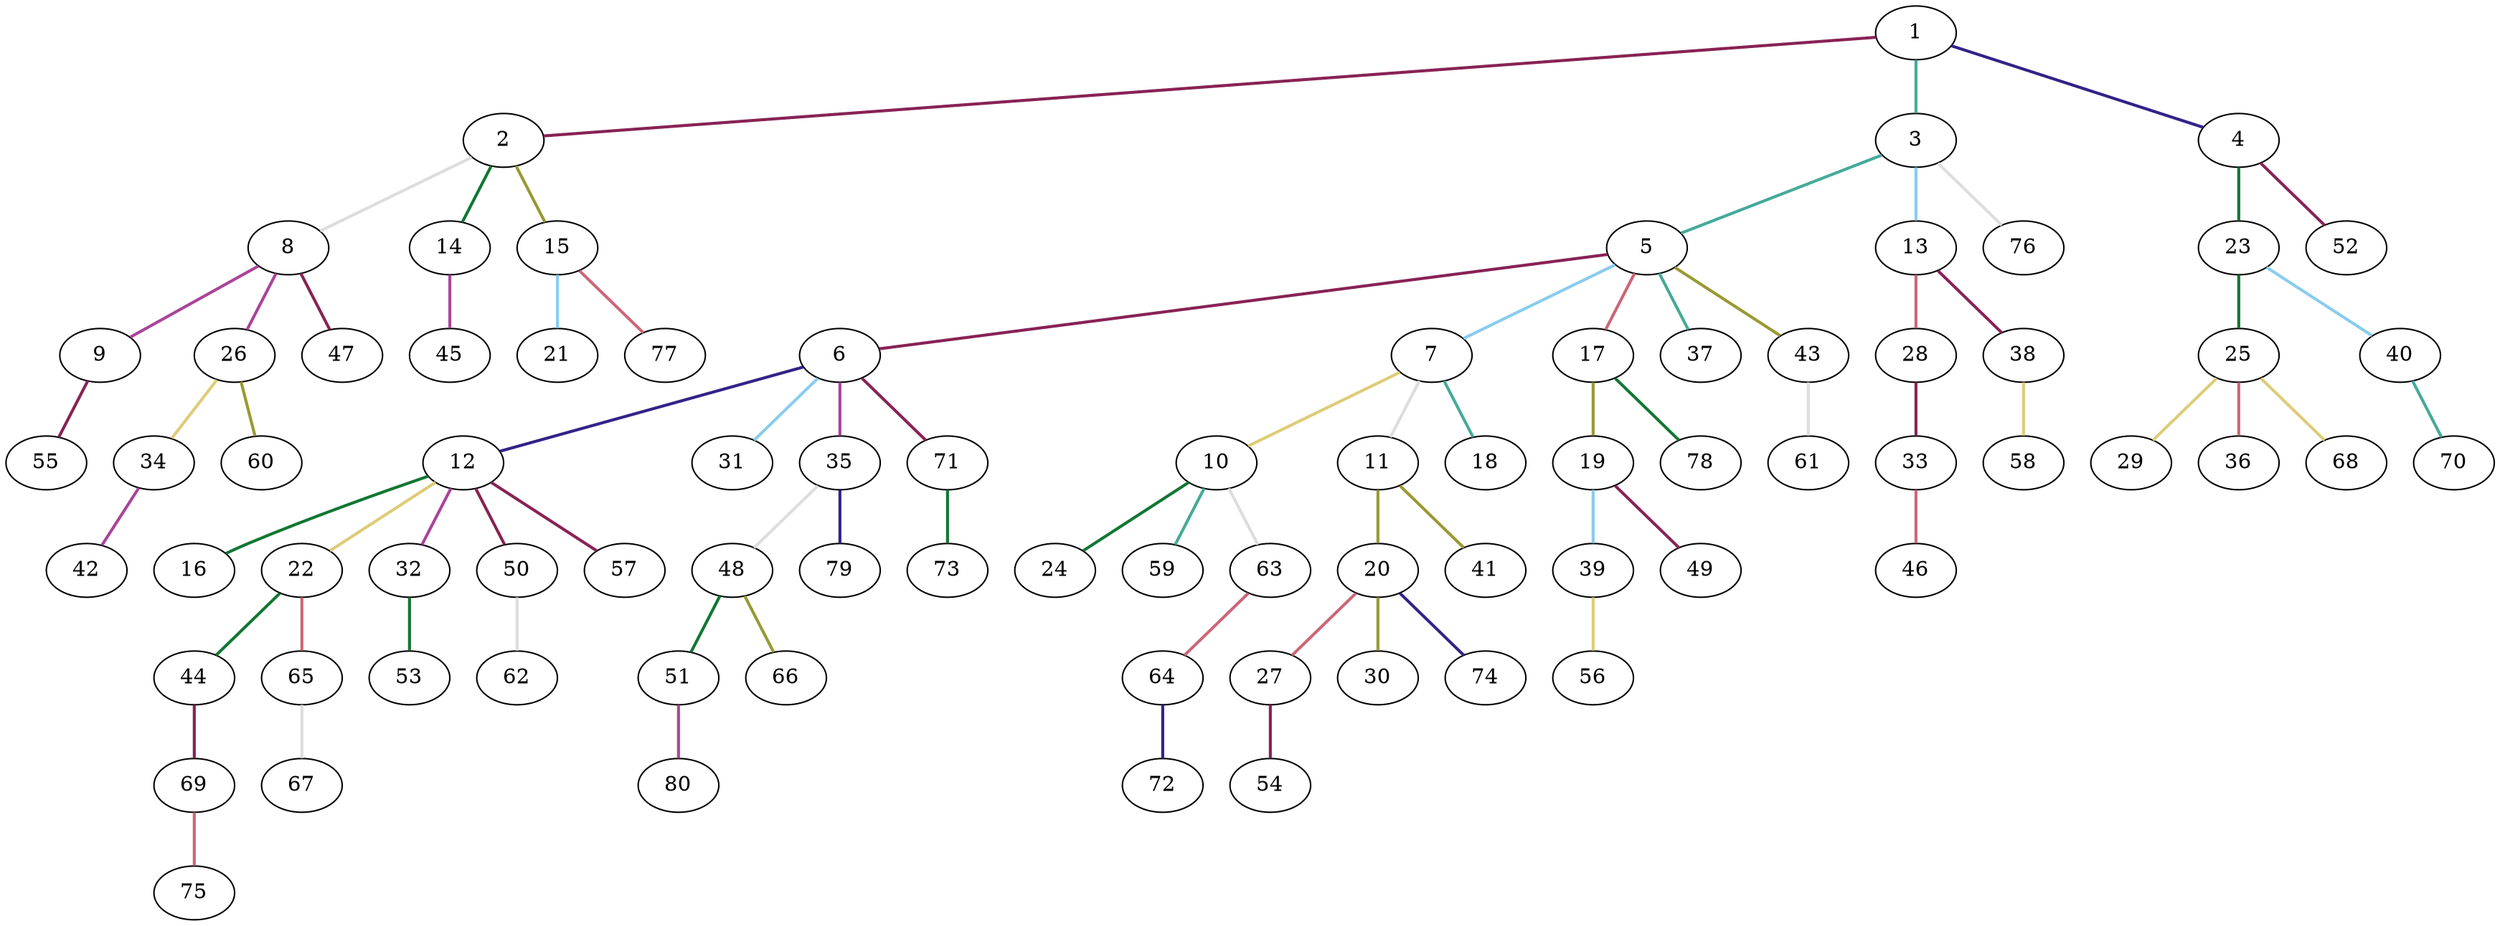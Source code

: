 graph {
	graph [rankdir=BT]
	1
	2
	2 -- 1 [color="#882255" style=bold]
	3
	3 -- 1 [color="#44AA99" style=bold]
	4
	4 -- 1 [color="#332288" style=bold]
	5
	5 -- 3 [color="#44AA99" style=bold]
	6
	6 -- 5 [color="#882255" style=bold]
	7
	7 -- 5 [color="#88CCEE" style=bold]
	8
	8 -- 2 [color="#DDDDDD" style=bold]
	9
	9 -- 8 [color="#AA4499" style=bold]
	10
	10 -- 7 [color="#DDCC77" style=bold]
	11
	11 -- 7 [color="#DDDDDD" style=bold]
	12
	12 -- 6 [color="#332288" style=bold]
	13
	13 -- 3 [color="#88CCEE" style=bold]
	14
	14 -- 2 [color="#117733" style=bold]
	15
	15 -- 2 [color="#999933" style=bold]
	16
	16 -- 12 [color="#117733" style=bold]
	17
	17 -- 5 [color="#CC6677" style=bold]
	18
	18 -- 7 [color="#44AA99" style=bold]
	19
	19 -- 17 [color="#999933" style=bold]
	20
	20 -- 11 [color="#999933" style=bold]
	21
	21 -- 15 [color="#88CCEE" style=bold]
	22
	22 -- 12 [color="#DDCC77" style=bold]
	23
	23 -- 4 [color="#117733" style=bold]
	24
	24 -- 10 [color="#117733" style=bold]
	25
	25 -- 23 [color="#117733" style=bold]
	26
	26 -- 8 [color="#AA4499" style=bold]
	27
	27 -- 20 [color="#CC6677" style=bold]
	28
	28 -- 13 [color="#CC6677" style=bold]
	29
	29 -- 25 [color="#DDCC77" style=bold]
	30
	30 -- 20 [color="#999933" style=bold]
	31
	31 -- 6 [color="#88CCEE" style=bold]
	32
	32 -- 12 [color="#AA4499" style=bold]
	33
	33 -- 28 [color="#882255" style=bold]
	34
	34 -- 26 [color="#DDCC77" style=bold]
	35
	35 -- 6 [color="#AA4499" style=bold]
	36
	36 -- 25 [color="#CC6677" style=bold]
	37
	37 -- 5 [color="#44AA99" style=bold]
	38
	38 -- 13 [color="#882255" style=bold]
	39
	39 -- 19 [color="#88CCEE" style=bold]
	40
	40 -- 23 [color="#88CCEE" style=bold]
	41
	41 -- 11 [color="#999933" style=bold]
	42
	42 -- 34 [color="#AA4499" style=bold]
	43
	43 -- 5 [color="#999933" style=bold]
	44
	44 -- 22 [color="#117733" style=bold]
	45
	45 -- 14 [color="#AA4499" style=bold]
	46
	46 -- 33 [color="#CC6677" style=bold]
	47
	47 -- 8 [color="#882255" style=bold]
	48
	48 -- 35 [color="#DDDDDD" style=bold]
	49
	49 -- 19 [color="#882255" style=bold]
	50
	50 -- 12 [color="#882255" style=bold]
	51
	51 -- 48 [color="#117733" style=bold]
	52
	52 -- 4 [color="#882255" style=bold]
	53
	53 -- 32 [color="#117733" style=bold]
	54
	54 -- 27 [color="#882255" style=bold]
	55
	55 -- 9 [color="#882255" style=bold]
	56
	56 -- 39 [color="#DDCC77" style=bold]
	57
	57 -- 12 [color="#882255" style=bold]
	58
	58 -- 38 [color="#DDCC77" style=bold]
	59
	59 -- 10 [color="#44AA99" style=bold]
	60
	60 -- 26 [color="#999933" style=bold]
	61
	61 -- 43 [color="#DDDDDD" style=bold]
	62
	62 -- 50 [color="#DDDDDD" style=bold]
	63
	63 -- 10 [color="#DDDDDD" style=bold]
	64
	64 -- 63 [color="#CC6677" style=bold]
	65
	65 -- 22 [color="#CC6677" style=bold]
	66
	66 -- 48 [color="#999933" style=bold]
	67
	67 -- 65 [color="#DDDDDD" style=bold]
	68
	68 -- 25 [color="#DDCC77" style=bold]
	69
	69 -- 44 [color="#882255" style=bold]
	70
	70 -- 40 [color="#44AA99" style=bold]
	71
	71 -- 6 [color="#882255" style=bold]
	72
	72 -- 64 [color="#332288" style=bold]
	73
	73 -- 71 [color="#117733" style=bold]
	74
	74 -- 20 [color="#332288" style=bold]
	75
	75 -- 69 [color="#CC6677" style=bold]
	76
	76 -- 3 [color="#DDDDDD" style=bold]
	77
	77 -- 15 [color="#CC6677" style=bold]
	78
	78 -- 17 [color="#117733" style=bold]
	79
	79 -- 35 [color="#332288" style=bold]
	80
	80 -- 51 [color="#AA4499" style=bold]
}